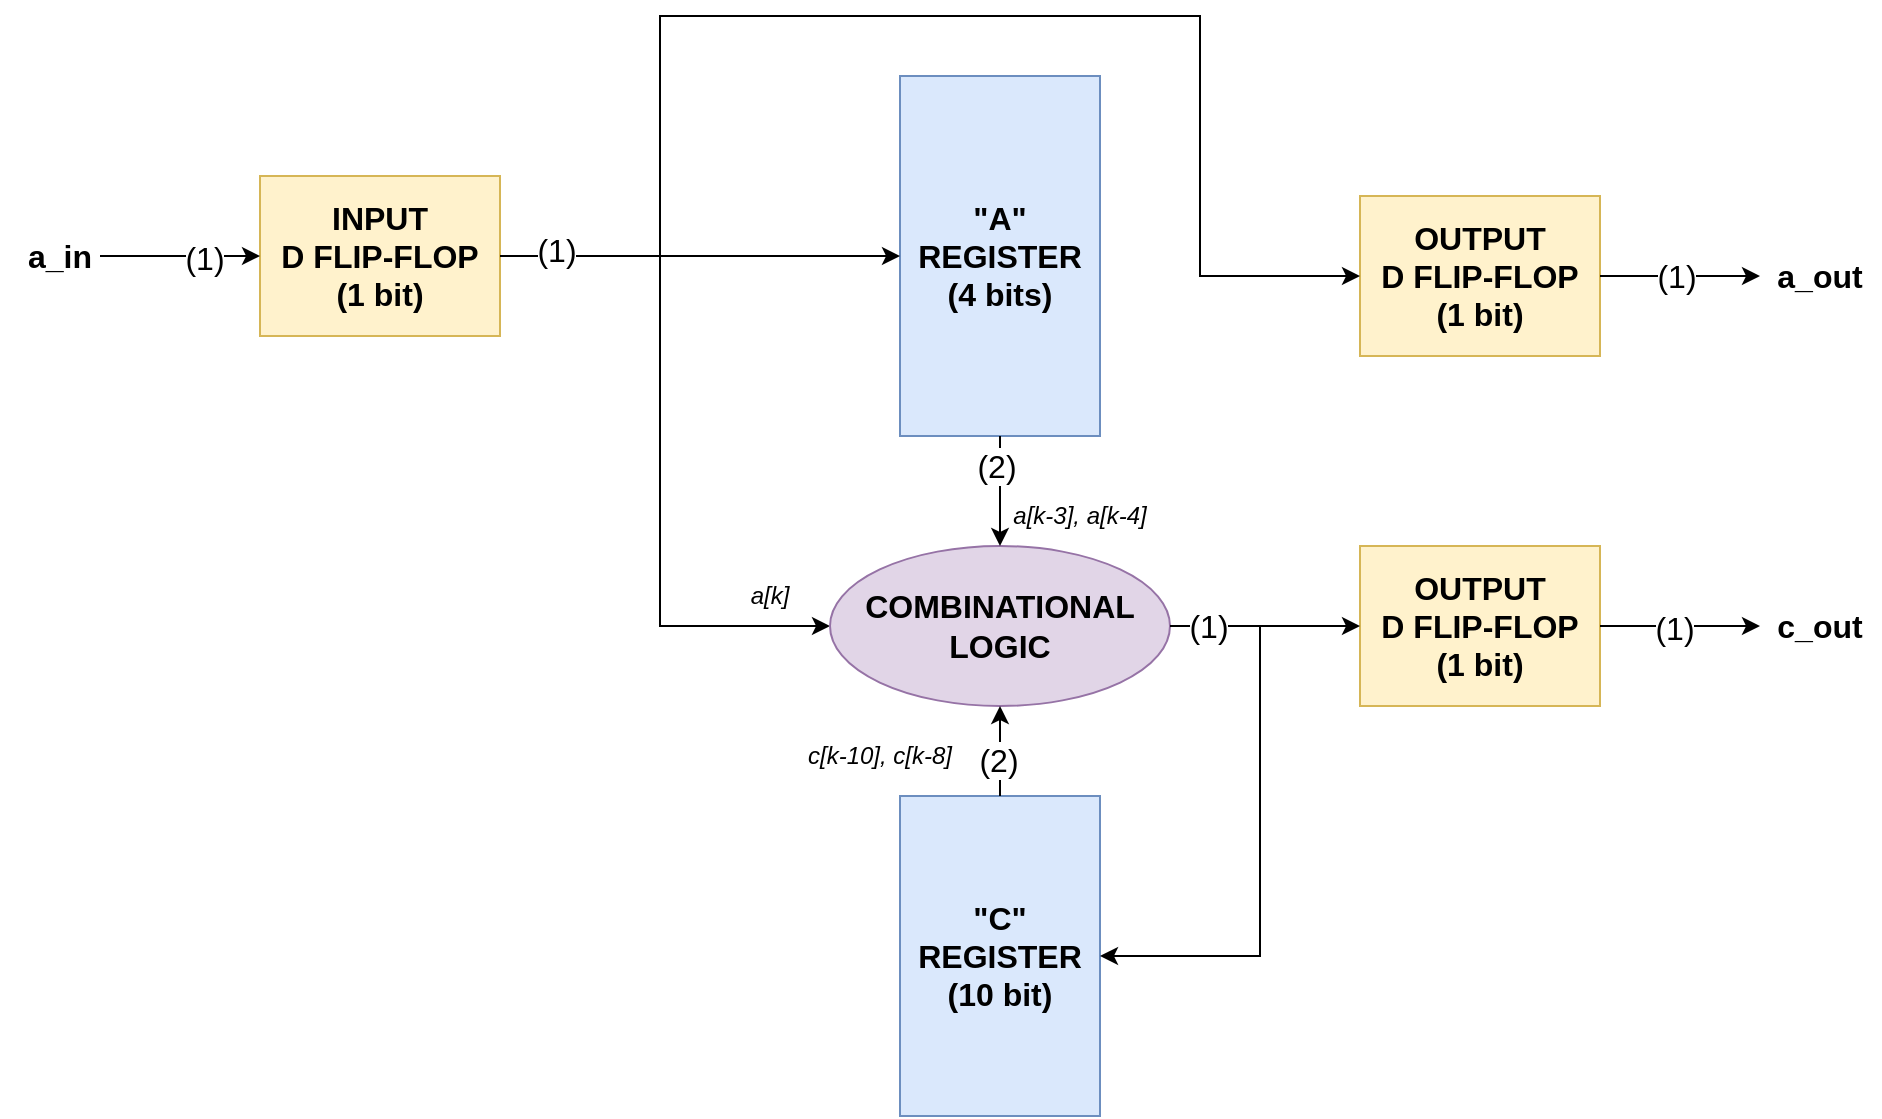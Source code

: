 <mxfile version="16.0.2" type="device"><diagram name="Page-1" id="7e0a89b8-554c-2b80-1dc8-d5c74ca68de4"><mxGraphModel dx="877" dy="557" grid="1" gridSize="10" guides="1" tooltips="1" connect="1" arrows="1" fold="1" page="1" pageScale="1" pageWidth="1100" pageHeight="850" background="none" math="0" shadow="0"><root><mxCell id="0"/><mxCell id="1" parent="0"/><mxCell id="4E0v2E3ka-j6qcxpBKY_-5" value="&lt;span&gt;INPUT&lt;/span&gt;&lt;br&gt;&lt;span&gt;D FLIP-FLOP&lt;br&gt;(1 bit)&lt;/span&gt;" style="rounded=0;whiteSpace=wrap;html=1;fontSize=16;fillColor=#fff2cc;strokeColor=#d6b656;fontStyle=1" parent="1" vertex="1"><mxGeometry x="160" y="160" width="120" height="80" as="geometry"/></mxCell><mxCell id="4E0v2E3ka-j6qcxpBKY_-6" value="&quot;A&quot;&lt;br&gt;REGISTER&lt;br&gt;(4 bits)" style="rounded=0;whiteSpace=wrap;html=1;fontSize=16;fillColor=#dae8fc;strokeColor=#6c8ebf;fontStyle=1" parent="1" vertex="1"><mxGeometry x="480" y="110" width="100" height="180" as="geometry"/></mxCell><mxCell id="4E0v2E3ka-j6qcxpBKY_-7" value="&quot;C&quot;&lt;br&gt;REGISTER&lt;br&gt;(10 bit)" style="rounded=0;whiteSpace=wrap;html=1;fontSize=16;fillColor=#dae8fc;strokeColor=#6c8ebf;fontStyle=1" parent="1" vertex="1"><mxGeometry x="480" y="470" width="100" height="160" as="geometry"/></mxCell><mxCell id="4E0v2E3ka-j6qcxpBKY_-8" value="" style="endArrow=classic;html=1;rounded=0;fontSize=16;entryX=0;entryY=0.5;entryDx=0;entryDy=0;" parent="1" target="4E0v2E3ka-j6qcxpBKY_-5" edge="1"><mxGeometry width="50" height="50" relative="1" as="geometry"><mxPoint x="80" y="200" as="sourcePoint"/><mxPoint x="490" y="280" as="targetPoint"/></mxGeometry></mxCell><mxCell id="4E0v2E3ka-j6qcxpBKY_-10" value="(1)" style="edgeLabel;html=1;align=center;verticalAlign=middle;resizable=0;points=[];fontSize=16;" parent="4E0v2E3ka-j6qcxpBKY_-8" vertex="1" connectable="0"><mxGeometry x="0.286" y="-1" relative="1" as="geometry"><mxPoint as="offset"/></mxGeometry></mxCell><mxCell id="4E0v2E3ka-j6qcxpBKY_-9" value="a_in" style="text;html=1;strokeColor=none;fillColor=none;align=center;verticalAlign=middle;whiteSpace=wrap;rounded=0;fontSize=16;fontStyle=1" parent="1" vertex="1"><mxGeometry x="30" y="185" width="60" height="30" as="geometry"/></mxCell><mxCell id="4E0v2E3ka-j6qcxpBKY_-11" value="" style="endArrow=classic;html=1;rounded=0;fontSize=16;exitX=1;exitY=0.5;exitDx=0;exitDy=0;entryX=0;entryY=0.5;entryDx=0;entryDy=0;" parent="1" source="4E0v2E3ka-j6qcxpBKY_-5" target="4E0v2E3ka-j6qcxpBKY_-6" edge="1"><mxGeometry width="50" height="50" relative="1" as="geometry"><mxPoint x="440" y="330" as="sourcePoint"/><mxPoint x="490" y="280" as="targetPoint"/></mxGeometry></mxCell><mxCell id="4E0v2E3ka-j6qcxpBKY_-12" value="(1)" style="edgeLabel;html=1;align=center;verticalAlign=middle;resizable=0;points=[];fontSize=16;" parent="4E0v2E3ka-j6qcxpBKY_-11" vertex="1" connectable="0"><mxGeometry x="-0.721" y="3" relative="1" as="geometry"><mxPoint as="offset"/></mxGeometry></mxCell><mxCell id="4E0v2E3ka-j6qcxpBKY_-13" value="&lt;span&gt;OUTPUT&lt;/span&gt;&lt;br&gt;&lt;span&gt;D FLIP-FLOP&lt;br&gt;(1 bit)&lt;/span&gt;" style="rounded=0;whiteSpace=wrap;html=1;fontSize=16;fillColor=#fff2cc;strokeColor=#d6b656;fontStyle=1" parent="1" vertex="1"><mxGeometry x="710" y="170" width="120" height="80" as="geometry"/></mxCell><mxCell id="4E0v2E3ka-j6qcxpBKY_-14" value="" style="endArrow=classic;html=1;rounded=0;fontSize=16;entryX=0;entryY=0.5;entryDx=0;entryDy=0;" parent="1" target="4E0v2E3ka-j6qcxpBKY_-13" edge="1"><mxGeometry width="50" height="50" relative="1" as="geometry"><mxPoint x="360" y="200" as="sourcePoint"/><mxPoint x="490" y="280" as="targetPoint"/><Array as="points"><mxPoint x="360" y="80"/><mxPoint x="630" y="80"/><mxPoint x="630" y="210"/></Array></mxGeometry></mxCell><mxCell id="4E0v2E3ka-j6qcxpBKY_-15" value="" style="endArrow=classic;html=1;rounded=0;fontSize=16;entryX=0;entryY=0.5;entryDx=0;entryDy=0;" parent="1" target="4E0v2E3ka-j6qcxpBKY_-17" edge="1"><mxGeometry width="50" height="50" relative="1" as="geometry"><mxPoint x="360" y="200" as="sourcePoint"/><mxPoint x="470" y="370" as="targetPoint"/><Array as="points"><mxPoint x="360" y="385"/></Array></mxGeometry></mxCell><mxCell id="4E0v2E3ka-j6qcxpBKY_-17" value="COMBINATIONAL&lt;br&gt;LOGIC" style="ellipse;whiteSpace=wrap;html=1;fontSize=16;fillColor=#e1d5e7;strokeColor=#9673a6;fontStyle=1" parent="1" vertex="1"><mxGeometry x="445" y="345" width="170" height="80" as="geometry"/></mxCell><mxCell id="4E0v2E3ka-j6qcxpBKY_-19" value="" style="endArrow=classic;html=1;rounded=0;fontSize=16;exitX=0.5;exitY=1;exitDx=0;exitDy=0;entryX=0.5;entryY=0;entryDx=0;entryDy=0;exitPerimeter=0;" parent="1" source="4E0v2E3ka-j6qcxpBKY_-6" target="4E0v2E3ka-j6qcxpBKY_-17" edge="1"><mxGeometry width="50" height="50" relative="1" as="geometry"><mxPoint x="440" y="320" as="sourcePoint"/><mxPoint x="490" y="270" as="targetPoint"/></mxGeometry></mxCell><mxCell id="4E0v2E3ka-j6qcxpBKY_-27" value="(2)" style="edgeLabel;html=1;align=center;verticalAlign=middle;resizable=0;points=[];fontSize=16;" parent="4E0v2E3ka-j6qcxpBKY_-19" vertex="1" connectable="0"><mxGeometry x="-0.477" y="-2" relative="1" as="geometry"><mxPoint as="offset"/></mxGeometry></mxCell><mxCell id="4E0v2E3ka-j6qcxpBKY_-22" value="&lt;span&gt;OUTPUT&lt;/span&gt;&lt;br&gt;&lt;span&gt;D FLIP-FLOP&lt;br&gt;(1 bit)&lt;/span&gt;" style="rounded=0;whiteSpace=wrap;html=1;fontSize=16;fillColor=#fff2cc;strokeColor=#d6b656;fontStyle=1" parent="1" vertex="1"><mxGeometry x="710" y="345" width="120" height="80" as="geometry"/></mxCell><mxCell id="4E0v2E3ka-j6qcxpBKY_-23" value="" style="endArrow=classic;html=1;rounded=0;fontSize=16;exitX=0.5;exitY=0;exitDx=0;exitDy=0;entryX=0.5;entryY=1;entryDx=0;entryDy=0;" parent="1" source="4E0v2E3ka-j6qcxpBKY_-7" target="4E0v2E3ka-j6qcxpBKY_-17" edge="1"><mxGeometry width="50" height="50" relative="1" as="geometry"><mxPoint x="440" y="320" as="sourcePoint"/><mxPoint x="490" y="270" as="targetPoint"/></mxGeometry></mxCell><mxCell id="4E0v2E3ka-j6qcxpBKY_-29" value="(2)" style="edgeLabel;html=1;align=center;verticalAlign=middle;resizable=0;points=[];fontSize=16;" parent="4E0v2E3ka-j6qcxpBKY_-23" vertex="1" connectable="0"><mxGeometry x="-0.168" y="1" relative="1" as="geometry"><mxPoint as="offset"/></mxGeometry></mxCell><mxCell id="4E0v2E3ka-j6qcxpBKY_-24" value="" style="endArrow=classic;html=1;rounded=0;fontSize=16;exitX=1;exitY=0.5;exitDx=0;exitDy=0;entryX=0;entryY=0.5;entryDx=0;entryDy=0;" parent="1" source="4E0v2E3ka-j6qcxpBKY_-17" target="4E0v2E3ka-j6qcxpBKY_-22" edge="1"><mxGeometry width="50" height="50" relative="1" as="geometry"><mxPoint x="440" y="320" as="sourcePoint"/><mxPoint x="490" y="270" as="targetPoint"/></mxGeometry></mxCell><mxCell id="4E0v2E3ka-j6qcxpBKY_-26" value="(1)" style="edgeLabel;html=1;align=center;verticalAlign=middle;resizable=0;points=[];fontSize=16;" parent="4E0v2E3ka-j6qcxpBKY_-24" vertex="1" connectable="0"><mxGeometry x="-0.606" relative="1" as="geometry"><mxPoint as="offset"/></mxGeometry></mxCell><mxCell id="4E0v2E3ka-j6qcxpBKY_-25" value="" style="endArrow=classic;html=1;rounded=0;fontSize=16;entryX=1;entryY=0.5;entryDx=0;entryDy=0;" parent="1" target="4E0v2E3ka-j6qcxpBKY_-7" edge="1"><mxGeometry width="50" height="50" relative="1" as="geometry"><mxPoint x="660" y="385" as="sourcePoint"/><mxPoint x="680" y="510" as="targetPoint"/><Array as="points"><mxPoint x="660" y="550"/></Array></mxGeometry></mxCell><mxCell id="4E0v2E3ka-j6qcxpBKY_-30" value="a_out" style="text;html=1;strokeColor=none;fillColor=none;align=center;verticalAlign=middle;whiteSpace=wrap;rounded=0;fontSize=16;fontStyle=1" parent="1" vertex="1"><mxGeometry x="910" y="195" width="60" height="30" as="geometry"/></mxCell><mxCell id="4E0v2E3ka-j6qcxpBKY_-31" value="c_out" style="text;html=1;strokeColor=none;fillColor=none;align=center;verticalAlign=middle;whiteSpace=wrap;rounded=0;fontSize=16;fontStyle=1" parent="1" vertex="1"><mxGeometry x="910" y="370" width="60" height="30" as="geometry"/></mxCell><mxCell id="4E0v2E3ka-j6qcxpBKY_-32" value="" style="endArrow=classic;html=1;rounded=0;fontSize=16;exitX=1;exitY=0.5;exitDx=0;exitDy=0;entryX=0;entryY=0.5;entryDx=0;entryDy=0;" parent="1" source="4E0v2E3ka-j6qcxpBKY_-13" target="4E0v2E3ka-j6qcxpBKY_-30" edge="1"><mxGeometry width="50" height="50" relative="1" as="geometry"><mxPoint x="450" y="350" as="sourcePoint"/><mxPoint x="500" y="300" as="targetPoint"/></mxGeometry></mxCell><mxCell id="PnGfc1KRisDt4wx6U873-1" value="&lt;font style=&quot;font-size: 16px;&quot;&gt;(1)&lt;/font&gt;" style="edgeLabel;html=1;align=center;verticalAlign=middle;resizable=0;points=[];fontSize=16;" vertex="1" connectable="0" parent="4E0v2E3ka-j6qcxpBKY_-32"><mxGeometry x="0.358" y="-2" relative="1" as="geometry"><mxPoint x="-17" y="-2" as="offset"/></mxGeometry></mxCell><mxCell id="4E0v2E3ka-j6qcxpBKY_-33" value="" style="endArrow=classic;html=1;rounded=0;fontSize=16;exitX=1;exitY=0.5;exitDx=0;exitDy=0;entryX=0;entryY=0.5;entryDx=0;entryDy=0;" parent="1" source="4E0v2E3ka-j6qcxpBKY_-22" target="4E0v2E3ka-j6qcxpBKY_-31" edge="1"><mxGeometry width="50" height="50" relative="1" as="geometry"><mxPoint x="780" y="520" as="sourcePoint"/><mxPoint x="830" y="470" as="targetPoint"/></mxGeometry></mxCell><mxCell id="PnGfc1KRisDt4wx6U873-2" value="(1)" style="edgeLabel;html=1;align=center;verticalAlign=middle;resizable=0;points=[];fontSize=16;" vertex="1" connectable="0" parent="4E0v2E3ka-j6qcxpBKY_-33"><mxGeometry x="-0.38" y="-1" relative="1" as="geometry"><mxPoint x="12" as="offset"/></mxGeometry></mxCell><mxCell id="PnGfc1KRisDt4wx6U873-3" value="&lt;i&gt;a[k]&lt;/i&gt;" style="text;html=1;strokeColor=none;fillColor=none;align=center;verticalAlign=middle;whiteSpace=wrap;rounded=0;" vertex="1" parent="1"><mxGeometry x="400" y="360" width="30" height="20" as="geometry"/></mxCell><mxCell id="PnGfc1KRisDt4wx6U873-4" value="&lt;i&gt;a[k-3], a[k-4]&lt;/i&gt;" style="text;html=1;strokeColor=none;fillColor=none;align=center;verticalAlign=middle;whiteSpace=wrap;rounded=0;" vertex="1" parent="1"><mxGeometry x="530" y="320" width="80" height="20" as="geometry"/></mxCell><mxCell id="PnGfc1KRisDt4wx6U873-5" value="&lt;i&gt;c[k-10], c[k-8]&lt;/i&gt;" style="text;html=1;strokeColor=none;fillColor=none;align=center;verticalAlign=middle;whiteSpace=wrap;rounded=0;" vertex="1" parent="1"><mxGeometry x="430" y="440" width="80" height="20" as="geometry"/></mxCell></root></mxGraphModel></diagram></mxfile>